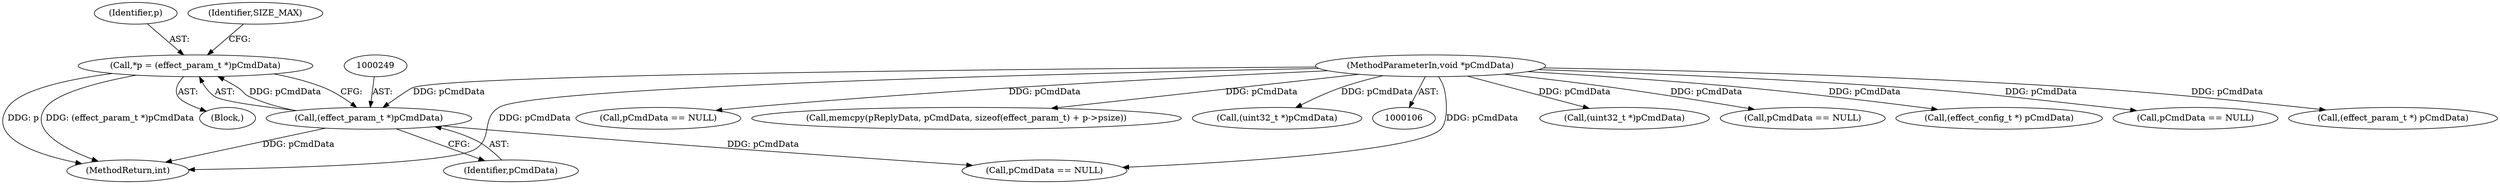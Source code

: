 digraph "0_Android_9e29523b9537983b4c4b205ff868d0b3bca0383b_0@pointer" {
"1000246" [label="(Call,*p = (effect_param_t *)pCmdData)"];
"1000248" [label="(Call,(effect_param_t *)pCmdData)"];
"1000110" [label="(MethodParameterIn,void *pCmdData)"];
"1000592" [label="(Call,(uint32_t *)pCmdData)"];
"1000246" [label="(Call,*p = (effect_param_t *)pCmdData)"];
"1000271" [label="(Call,pCmdData == NULL)"];
"1000563" [label="(Call,pCmdData == NULL)"];
"1000204" [label="(Call,(effect_config_t *) pCmdData)"];
"1000379" [label="(Call,pCmdData == NULL)"];
"1000412" [label="(Call,(effect_param_t *) pCmdData)"];
"1000247" [label="(Identifier,p)"];
"1000110" [label="(MethodParameterIn,void *pCmdData)"];
"1000244" [label="(Block,)"];
"1000170" [label="(Call,pCmdData == NULL)"];
"1000311" [label="(Call,memcpy(pReplyData, pCmdData, sizeof(effect_param_t) + p->psize))"];
"1000609" [label="(Call,(uint32_t *)pCmdData)"];
"1000688" [label="(MethodReturn,int)"];
"1000250" [label="(Identifier,pCmdData)"];
"1000254" [label="(Identifier,SIZE_MAX)"];
"1000248" [label="(Call,(effect_param_t *)pCmdData)"];
"1000246" -> "1000244"  [label="AST: "];
"1000246" -> "1000248"  [label="CFG: "];
"1000247" -> "1000246"  [label="AST: "];
"1000248" -> "1000246"  [label="AST: "];
"1000254" -> "1000246"  [label="CFG: "];
"1000246" -> "1000688"  [label="DDG: (effect_param_t *)pCmdData"];
"1000246" -> "1000688"  [label="DDG: p"];
"1000248" -> "1000246"  [label="DDG: pCmdData"];
"1000248" -> "1000250"  [label="CFG: "];
"1000249" -> "1000248"  [label="AST: "];
"1000250" -> "1000248"  [label="AST: "];
"1000248" -> "1000688"  [label="DDG: pCmdData"];
"1000110" -> "1000248"  [label="DDG: pCmdData"];
"1000248" -> "1000271"  [label="DDG: pCmdData"];
"1000110" -> "1000106"  [label="AST: "];
"1000110" -> "1000688"  [label="DDG: pCmdData"];
"1000110" -> "1000170"  [label="DDG: pCmdData"];
"1000110" -> "1000204"  [label="DDG: pCmdData"];
"1000110" -> "1000271"  [label="DDG: pCmdData"];
"1000110" -> "1000311"  [label="DDG: pCmdData"];
"1000110" -> "1000379"  [label="DDG: pCmdData"];
"1000110" -> "1000412"  [label="DDG: pCmdData"];
"1000110" -> "1000563"  [label="DDG: pCmdData"];
"1000110" -> "1000592"  [label="DDG: pCmdData"];
"1000110" -> "1000609"  [label="DDG: pCmdData"];
}
